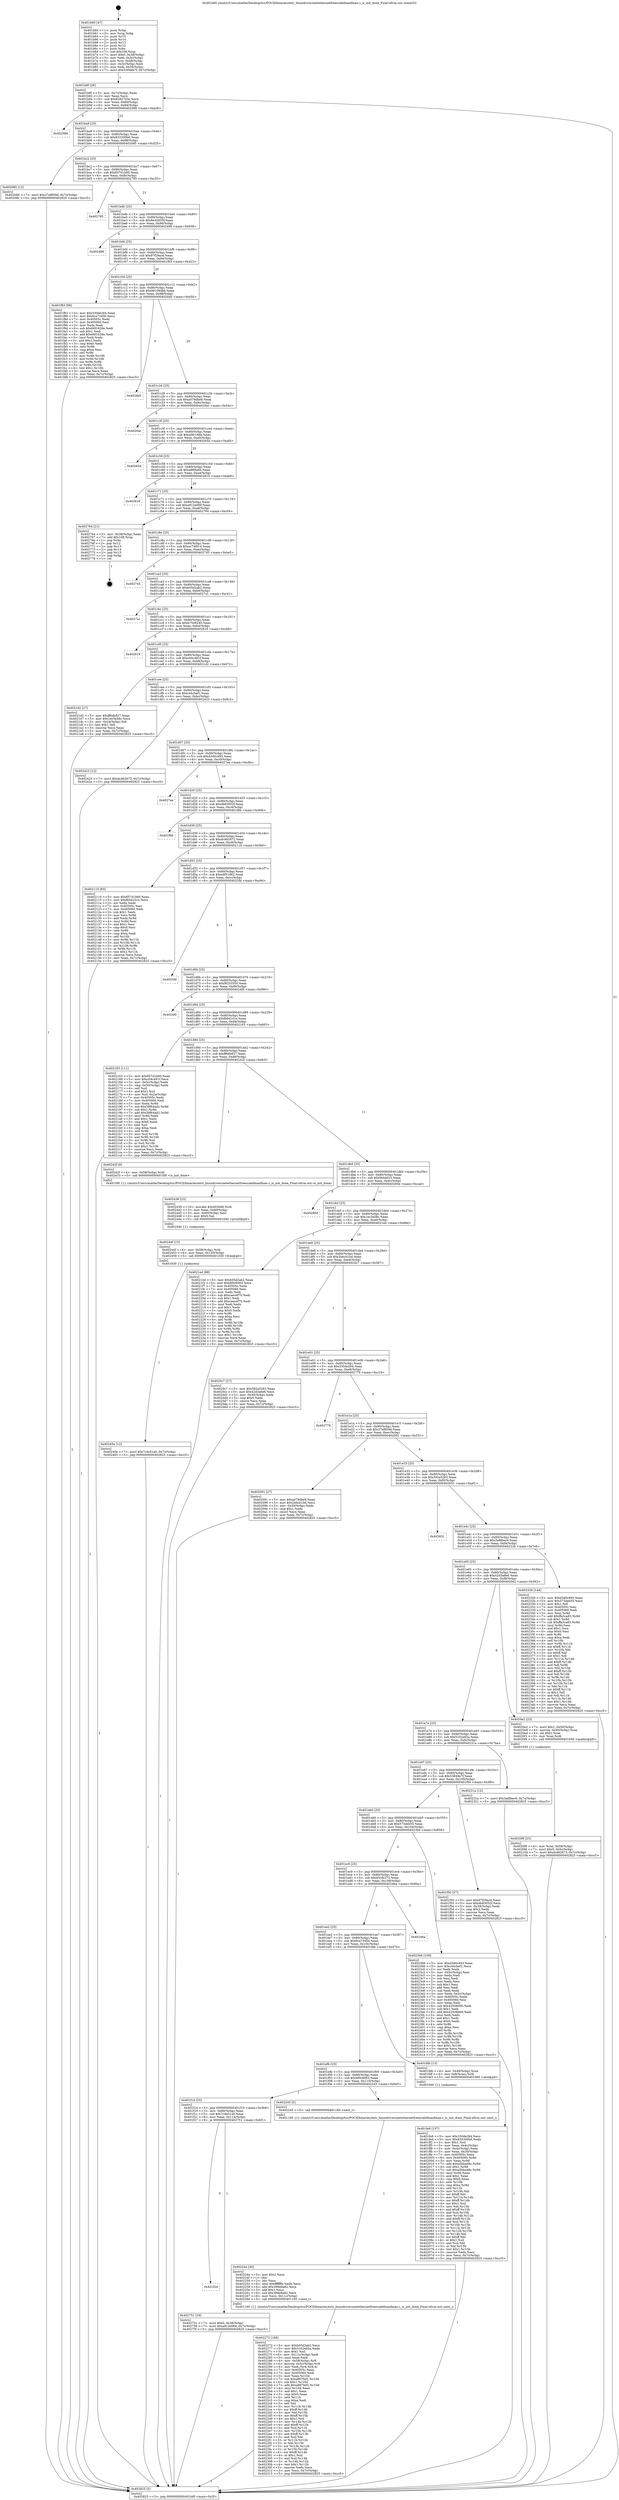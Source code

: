 digraph "0x401b60" {
  label = "0x401b60 (/mnt/c/Users/mathe/Desktop/tcc/POCII/binaries/extr_linuxdriversnetethernetfreescalefmanfman.c_is_init_done_Final-ollvm.out::main(0))"
  labelloc = "t"
  node[shape=record]

  Entry [label="",width=0.3,height=0.3,shape=circle,fillcolor=black,style=filled]
  "0x401b8f" [label="{
     0x401b8f [26]\l
     | [instrs]\l
     &nbsp;&nbsp;0x401b8f \<+3\>: mov -0x7c(%rbp),%eax\l
     &nbsp;&nbsp;0x401b92 \<+2\>: mov %eax,%ecx\l
     &nbsp;&nbsp;0x401b94 \<+6\>: sub $0x8282703c,%ecx\l
     &nbsp;&nbsp;0x401b9a \<+3\>: mov %eax,-0x80(%rbp)\l
     &nbsp;&nbsp;0x401b9d \<+6\>: mov %ecx,-0x84(%rbp)\l
     &nbsp;&nbsp;0x401ba3 \<+6\>: je 0000000000402588 \<main+0xa28\>\l
  }"]
  "0x402588" [label="{
     0x402588\l
  }", style=dashed]
  "0x401ba9" [label="{
     0x401ba9 [25]\l
     | [instrs]\l
     &nbsp;&nbsp;0x401ba9 \<+5\>: jmp 0000000000401bae \<main+0x4e\>\l
     &nbsp;&nbsp;0x401bae \<+3\>: mov -0x80(%rbp),%eax\l
     &nbsp;&nbsp;0x401bb1 \<+5\>: sub $0x832300b6,%eax\l
     &nbsp;&nbsp;0x401bb6 \<+6\>: mov %eax,-0x88(%rbp)\l
     &nbsp;&nbsp;0x401bbc \<+6\>: je 0000000000402085 \<main+0x525\>\l
  }"]
  Exit [label="",width=0.3,height=0.3,shape=circle,fillcolor=black,style=filled,peripheries=2]
  "0x402085" [label="{
     0x402085 [12]\l
     | [instrs]\l
     &nbsp;&nbsp;0x402085 \<+7\>: movl $0x37ef859d,-0x7c(%rbp)\l
     &nbsp;&nbsp;0x40208c \<+5\>: jmp 0000000000402825 \<main+0xcc5\>\l
  }"]
  "0x401bc2" [label="{
     0x401bc2 [25]\l
     | [instrs]\l
     &nbsp;&nbsp;0x401bc2 \<+5\>: jmp 0000000000401bc7 \<main+0x67\>\l
     &nbsp;&nbsp;0x401bc7 \<+3\>: mov -0x80(%rbp),%eax\l
     &nbsp;&nbsp;0x401bca \<+5\>: sub $0x857d1b60,%eax\l
     &nbsp;&nbsp;0x401bcf \<+6\>: mov %eax,-0x8c(%rbp)\l
     &nbsp;&nbsp;0x401bd5 \<+6\>: je 0000000000402795 \<main+0xc35\>\l
  }"]
  "0x401f2d" [label="{
     0x401f2d\l
  }", style=dashed]
  "0x402795" [label="{
     0x402795\l
  }", style=dashed]
  "0x401bdb" [label="{
     0x401bdb [25]\l
     | [instrs]\l
     &nbsp;&nbsp;0x401bdb \<+5\>: jmp 0000000000401be0 \<main+0x80\>\l
     &nbsp;&nbsp;0x401be0 \<+3\>: mov -0x80(%rbp),%eax\l
     &nbsp;&nbsp;0x401be3 \<+5\>: sub $0x8e42835f,%eax\l
     &nbsp;&nbsp;0x401be8 \<+6\>: mov %eax,-0x90(%rbp)\l
     &nbsp;&nbsp;0x401bee \<+6\>: je 0000000000402498 \<main+0x938\>\l
  }"]
  "0x402751" [label="{
     0x402751 [19]\l
     | [instrs]\l
     &nbsp;&nbsp;0x402751 \<+7\>: movl $0x0,-0x38(%rbp)\l
     &nbsp;&nbsp;0x402758 \<+7\>: movl $0xa912e069,-0x7c(%rbp)\l
     &nbsp;&nbsp;0x40275f \<+5\>: jmp 0000000000402825 \<main+0xcc5\>\l
  }"]
  "0x402498" [label="{
     0x402498\l
  }", style=dashed]
  "0x401bf4" [label="{
     0x401bf4 [25]\l
     | [instrs]\l
     &nbsp;&nbsp;0x401bf4 \<+5\>: jmp 0000000000401bf9 \<main+0x99\>\l
     &nbsp;&nbsp;0x401bf9 \<+3\>: mov -0x80(%rbp),%eax\l
     &nbsp;&nbsp;0x401bfc \<+5\>: sub $0x97f29acd,%eax\l
     &nbsp;&nbsp;0x401c01 \<+6\>: mov %eax,-0x94(%rbp)\l
     &nbsp;&nbsp;0x401c07 \<+6\>: je 0000000000401f83 \<main+0x423\>\l
  }"]
  "0x40245e" [label="{
     0x40245e [12]\l
     | [instrs]\l
     &nbsp;&nbsp;0x40245e \<+7\>: movl $0x7c4e51a0,-0x7c(%rbp)\l
     &nbsp;&nbsp;0x402465 \<+5\>: jmp 0000000000402825 \<main+0xcc5\>\l
  }"]
  "0x401f83" [label="{
     0x401f83 [88]\l
     | [instrs]\l
     &nbsp;&nbsp;0x401f83 \<+5\>: mov $0x330de264,%eax\l
     &nbsp;&nbsp;0x401f88 \<+5\>: mov $0x6ca7345b,%ecx\l
     &nbsp;&nbsp;0x401f8d \<+7\>: mov 0x40505c,%edx\l
     &nbsp;&nbsp;0x401f94 \<+7\>: mov 0x405060,%esi\l
     &nbsp;&nbsp;0x401f9b \<+2\>: mov %edx,%edi\l
     &nbsp;&nbsp;0x401f9d \<+6\>: sub $0x66f1628e,%edi\l
     &nbsp;&nbsp;0x401fa3 \<+3\>: sub $0x1,%edi\l
     &nbsp;&nbsp;0x401fa6 \<+6\>: add $0x66f1628e,%edi\l
     &nbsp;&nbsp;0x401fac \<+3\>: imul %edi,%edx\l
     &nbsp;&nbsp;0x401faf \<+3\>: and $0x1,%edx\l
     &nbsp;&nbsp;0x401fb2 \<+3\>: cmp $0x0,%edx\l
     &nbsp;&nbsp;0x401fb5 \<+4\>: sete %r8b\l
     &nbsp;&nbsp;0x401fb9 \<+3\>: cmp $0xa,%esi\l
     &nbsp;&nbsp;0x401fbc \<+4\>: setl %r9b\l
     &nbsp;&nbsp;0x401fc0 \<+3\>: mov %r8b,%r10b\l
     &nbsp;&nbsp;0x401fc3 \<+3\>: and %r9b,%r10b\l
     &nbsp;&nbsp;0x401fc6 \<+3\>: xor %r9b,%r8b\l
     &nbsp;&nbsp;0x401fc9 \<+3\>: or %r8b,%r10b\l
     &nbsp;&nbsp;0x401fcc \<+4\>: test $0x1,%r10b\l
     &nbsp;&nbsp;0x401fd0 \<+3\>: cmovne %ecx,%eax\l
     &nbsp;&nbsp;0x401fd3 \<+3\>: mov %eax,-0x7c(%rbp)\l
     &nbsp;&nbsp;0x401fd6 \<+5\>: jmp 0000000000402825 \<main+0xcc5\>\l
  }"]
  "0x401c0d" [label="{
     0x401c0d [25]\l
     | [instrs]\l
     &nbsp;&nbsp;0x401c0d \<+5\>: jmp 0000000000401c12 \<main+0xb2\>\l
     &nbsp;&nbsp;0x401c12 \<+3\>: mov -0x80(%rbp),%eax\l
     &nbsp;&nbsp;0x401c15 \<+5\>: sub $0x99108dbb,%eax\l
     &nbsp;&nbsp;0x401c1a \<+6\>: mov %eax,-0x98(%rbp)\l
     &nbsp;&nbsp;0x401c20 \<+6\>: je 00000000004026b0 \<main+0xb50\>\l
  }"]
  "0x40244f" [label="{
     0x40244f [15]\l
     | [instrs]\l
     &nbsp;&nbsp;0x40244f \<+4\>: mov -0x58(%rbp),%rdi\l
     &nbsp;&nbsp;0x402453 \<+6\>: mov %eax,-0x120(%rbp)\l
     &nbsp;&nbsp;0x402459 \<+5\>: call 0000000000401030 \<free@plt\>\l
     | [calls]\l
     &nbsp;&nbsp;0x401030 \{1\} (unknown)\l
  }"]
  "0x4026b0" [label="{
     0x4026b0\l
  }", style=dashed]
  "0x401c26" [label="{
     0x401c26 [25]\l
     | [instrs]\l
     &nbsp;&nbsp;0x401c26 \<+5\>: jmp 0000000000401c2b \<main+0xcb\>\l
     &nbsp;&nbsp;0x401c2b \<+3\>: mov -0x80(%rbp),%eax\l
     &nbsp;&nbsp;0x401c2e \<+5\>: sub $0xa079dbe9,%eax\l
     &nbsp;&nbsp;0x401c33 \<+6\>: mov %eax,-0x9c(%rbp)\l
     &nbsp;&nbsp;0x401c39 \<+6\>: je 00000000004020ac \<main+0x54c\>\l
  }"]
  "0x402438" [label="{
     0x402438 [23]\l
     | [instrs]\l
     &nbsp;&nbsp;0x402438 \<+10\>: movabs $0x4030d6,%rdi\l
     &nbsp;&nbsp;0x402442 \<+3\>: mov %eax,-0x60(%rbp)\l
     &nbsp;&nbsp;0x402445 \<+3\>: mov -0x60(%rbp),%esi\l
     &nbsp;&nbsp;0x402448 \<+2\>: mov $0x0,%al\l
     &nbsp;&nbsp;0x40244a \<+5\>: call 0000000000401040 \<printf@plt\>\l
     | [calls]\l
     &nbsp;&nbsp;0x401040 \{1\} (unknown)\l
  }"]
  "0x4020ac" [label="{
     0x4020ac\l
  }", style=dashed]
  "0x401c3f" [label="{
     0x401c3f [25]\l
     | [instrs]\l
     &nbsp;&nbsp;0x401c3f \<+5\>: jmp 0000000000401c44 \<main+0xe4\>\l
     &nbsp;&nbsp;0x401c44 \<+3\>: mov -0x80(%rbp),%eax\l
     &nbsp;&nbsp;0x401c47 \<+5\>: sub $0xa0fc18da,%eax\l
     &nbsp;&nbsp;0x401c4c \<+6\>: mov %eax,-0xa0(%rbp)\l
     &nbsp;&nbsp;0x401c52 \<+6\>: je 000000000040265d \<main+0xafd\>\l
  }"]
  "0x402272" [label="{
     0x402272 [168]\l
     | [instrs]\l
     &nbsp;&nbsp;0x402272 \<+5\>: mov $0xb05d2ab2,%ecx\l
     &nbsp;&nbsp;0x402277 \<+5\>: mov $0x5162e82a,%edx\l
     &nbsp;&nbsp;0x40227c \<+3\>: mov $0x1,%sil\l
     &nbsp;&nbsp;0x40227f \<+6\>: mov -0x11c(%rbp),%edi\l
     &nbsp;&nbsp;0x402285 \<+3\>: imul %eax,%edi\l
     &nbsp;&nbsp;0x402288 \<+4\>: mov -0x58(%rbp),%r8\l
     &nbsp;&nbsp;0x40228c \<+4\>: movslq -0x5c(%rbp),%r9\l
     &nbsp;&nbsp;0x402290 \<+4\>: mov %edi,(%r8,%r9,4)\l
     &nbsp;&nbsp;0x402294 \<+7\>: mov 0x40505c,%eax\l
     &nbsp;&nbsp;0x40229b \<+7\>: mov 0x405060,%edi\l
     &nbsp;&nbsp;0x4022a2 \<+3\>: mov %eax,%r10d\l
     &nbsp;&nbsp;0x4022a5 \<+7\>: sub $0xa867fef2,%r10d\l
     &nbsp;&nbsp;0x4022ac \<+4\>: sub $0x1,%r10d\l
     &nbsp;&nbsp;0x4022b0 \<+7\>: add $0xa867fef2,%r10d\l
     &nbsp;&nbsp;0x4022b7 \<+4\>: imul %r10d,%eax\l
     &nbsp;&nbsp;0x4022bb \<+3\>: and $0x1,%eax\l
     &nbsp;&nbsp;0x4022be \<+3\>: cmp $0x0,%eax\l
     &nbsp;&nbsp;0x4022c1 \<+4\>: sete %r11b\l
     &nbsp;&nbsp;0x4022c5 \<+3\>: cmp $0xa,%edi\l
     &nbsp;&nbsp;0x4022c8 \<+3\>: setl %bl\l
     &nbsp;&nbsp;0x4022cb \<+3\>: mov %r11b,%r14b\l
     &nbsp;&nbsp;0x4022ce \<+4\>: xor $0xff,%r14b\l
     &nbsp;&nbsp;0x4022d2 \<+3\>: mov %bl,%r15b\l
     &nbsp;&nbsp;0x4022d5 \<+4\>: xor $0xff,%r15b\l
     &nbsp;&nbsp;0x4022d9 \<+4\>: xor $0x1,%sil\l
     &nbsp;&nbsp;0x4022dd \<+3\>: mov %r14b,%r12b\l
     &nbsp;&nbsp;0x4022e0 \<+4\>: and $0xff,%r12b\l
     &nbsp;&nbsp;0x4022e4 \<+3\>: and %sil,%r11b\l
     &nbsp;&nbsp;0x4022e7 \<+3\>: mov %r15b,%r13b\l
     &nbsp;&nbsp;0x4022ea \<+4\>: and $0xff,%r13b\l
     &nbsp;&nbsp;0x4022ee \<+3\>: and %sil,%bl\l
     &nbsp;&nbsp;0x4022f1 \<+3\>: or %r11b,%r12b\l
     &nbsp;&nbsp;0x4022f4 \<+3\>: or %bl,%r13b\l
     &nbsp;&nbsp;0x4022f7 \<+3\>: xor %r13b,%r12b\l
     &nbsp;&nbsp;0x4022fa \<+3\>: or %r15b,%r14b\l
     &nbsp;&nbsp;0x4022fd \<+4\>: xor $0xff,%r14b\l
     &nbsp;&nbsp;0x402301 \<+4\>: or $0x1,%sil\l
     &nbsp;&nbsp;0x402305 \<+3\>: and %sil,%r14b\l
     &nbsp;&nbsp;0x402308 \<+3\>: or %r14b,%r12b\l
     &nbsp;&nbsp;0x40230b \<+4\>: test $0x1,%r12b\l
     &nbsp;&nbsp;0x40230f \<+3\>: cmovne %edx,%ecx\l
     &nbsp;&nbsp;0x402312 \<+3\>: mov %ecx,-0x7c(%rbp)\l
     &nbsp;&nbsp;0x402315 \<+5\>: jmp 0000000000402825 \<main+0xcc5\>\l
  }"]
  "0x40265d" [label="{
     0x40265d\l
  }", style=dashed]
  "0x401c58" [label="{
     0x401c58 [25]\l
     | [instrs]\l
     &nbsp;&nbsp;0x401c58 \<+5\>: jmp 0000000000401c5d \<main+0xfd\>\l
     &nbsp;&nbsp;0x401c5d \<+3\>: mov -0x80(%rbp),%eax\l
     &nbsp;&nbsp;0x401c60 \<+5\>: sub $0xa8f0fa66,%eax\l
     &nbsp;&nbsp;0x401c65 \<+6\>: mov %eax,-0xa4(%rbp)\l
     &nbsp;&nbsp;0x401c6b \<+6\>: je 0000000000402616 \<main+0xab6\>\l
  }"]
  "0x40224a" [label="{
     0x40224a [40]\l
     | [instrs]\l
     &nbsp;&nbsp;0x40224a \<+5\>: mov $0x2,%ecx\l
     &nbsp;&nbsp;0x40224f \<+1\>: cltd\l
     &nbsp;&nbsp;0x402250 \<+2\>: idiv %ecx\l
     &nbsp;&nbsp;0x402252 \<+6\>: imul $0xfffffffe,%edx,%ecx\l
     &nbsp;&nbsp;0x402258 \<+6\>: add $0x399e9a82,%ecx\l
     &nbsp;&nbsp;0x40225e \<+3\>: add $0x1,%ecx\l
     &nbsp;&nbsp;0x402261 \<+6\>: sub $0x399e9a82,%ecx\l
     &nbsp;&nbsp;0x402267 \<+6\>: mov %ecx,-0x11c(%rbp)\l
     &nbsp;&nbsp;0x40226d \<+5\>: call 0000000000401160 \<next_i\>\l
     | [calls]\l
     &nbsp;&nbsp;0x401160 \{1\} (/mnt/c/Users/mathe/Desktop/tcc/POCII/binaries/extr_linuxdriversnetethernetfreescalefmanfman.c_is_init_done_Final-ollvm.out::next_i)\l
  }"]
  "0x402616" [label="{
     0x402616\l
  }", style=dashed]
  "0x401c71" [label="{
     0x401c71 [25]\l
     | [instrs]\l
     &nbsp;&nbsp;0x401c71 \<+5\>: jmp 0000000000401c76 \<main+0x116\>\l
     &nbsp;&nbsp;0x401c76 \<+3\>: mov -0x80(%rbp),%eax\l
     &nbsp;&nbsp;0x401c79 \<+5\>: sub $0xa912e069,%eax\l
     &nbsp;&nbsp;0x401c7e \<+6\>: mov %eax,-0xa8(%rbp)\l
     &nbsp;&nbsp;0x401c84 \<+6\>: je 0000000000402764 \<main+0xc04\>\l
  }"]
  "0x401f14" [label="{
     0x401f14 [25]\l
     | [instrs]\l
     &nbsp;&nbsp;0x401f14 \<+5\>: jmp 0000000000401f19 \<main+0x3b9\>\l
     &nbsp;&nbsp;0x401f19 \<+3\>: mov -0x80(%rbp),%eax\l
     &nbsp;&nbsp;0x401f1c \<+5\>: sub $0x7c4e51a0,%eax\l
     &nbsp;&nbsp;0x401f21 \<+6\>: mov %eax,-0x114(%rbp)\l
     &nbsp;&nbsp;0x401f27 \<+6\>: je 0000000000402751 \<main+0xbf1\>\l
  }"]
  "0x402764" [label="{
     0x402764 [21]\l
     | [instrs]\l
     &nbsp;&nbsp;0x402764 \<+3\>: mov -0x38(%rbp),%eax\l
     &nbsp;&nbsp;0x402767 \<+7\>: add $0x108,%rsp\l
     &nbsp;&nbsp;0x40276e \<+1\>: pop %rbx\l
     &nbsp;&nbsp;0x40276f \<+2\>: pop %r12\l
     &nbsp;&nbsp;0x402771 \<+2\>: pop %r13\l
     &nbsp;&nbsp;0x402773 \<+2\>: pop %r14\l
     &nbsp;&nbsp;0x402775 \<+2\>: pop %r15\l
     &nbsp;&nbsp;0x402777 \<+1\>: pop %rbp\l
     &nbsp;&nbsp;0x402778 \<+1\>: ret\l
  }"]
  "0x401c8a" [label="{
     0x401c8a [25]\l
     | [instrs]\l
     &nbsp;&nbsp;0x401c8a \<+5\>: jmp 0000000000401c8f \<main+0x12f\>\l
     &nbsp;&nbsp;0x401c8f \<+3\>: mov -0x80(%rbp),%eax\l
     &nbsp;&nbsp;0x401c92 \<+5\>: sub $0xac74f014,%eax\l
     &nbsp;&nbsp;0x401c97 \<+6\>: mov %eax,-0xac(%rbp)\l
     &nbsp;&nbsp;0x401c9d \<+6\>: je 0000000000402745 \<main+0xbe5\>\l
  }"]
  "0x402245" [label="{
     0x402245 [5]\l
     | [instrs]\l
     &nbsp;&nbsp;0x402245 \<+5\>: call 0000000000401160 \<next_i\>\l
     | [calls]\l
     &nbsp;&nbsp;0x401160 \{1\} (/mnt/c/Users/mathe/Desktop/tcc/POCII/binaries/extr_linuxdriversnetethernetfreescalefmanfman.c_is_init_done_Final-ollvm.out::next_i)\l
  }"]
  "0x402745" [label="{
     0x402745\l
  }", style=dashed]
  "0x401ca3" [label="{
     0x401ca3 [25]\l
     | [instrs]\l
     &nbsp;&nbsp;0x401ca3 \<+5\>: jmp 0000000000401ca8 \<main+0x148\>\l
     &nbsp;&nbsp;0x401ca8 \<+3\>: mov -0x80(%rbp),%eax\l
     &nbsp;&nbsp;0x401cab \<+5\>: sub $0xb05d2ab2,%eax\l
     &nbsp;&nbsp;0x401cb0 \<+6\>: mov %eax,-0xb0(%rbp)\l
     &nbsp;&nbsp;0x401cb6 \<+6\>: je 00000000004027a1 \<main+0xc41\>\l
  }"]
  "0x4020f9" [label="{
     0x4020f9 [23]\l
     | [instrs]\l
     &nbsp;&nbsp;0x4020f9 \<+4\>: mov %rax,-0x58(%rbp)\l
     &nbsp;&nbsp;0x4020fd \<+7\>: movl $0x0,-0x5c(%rbp)\l
     &nbsp;&nbsp;0x402104 \<+7\>: movl $0xdc462672,-0x7c(%rbp)\l
     &nbsp;&nbsp;0x40210b \<+5\>: jmp 0000000000402825 \<main+0xcc5\>\l
  }"]
  "0x4027a1" [label="{
     0x4027a1\l
  }", style=dashed]
  "0x401cbc" [label="{
     0x401cbc [25]\l
     | [instrs]\l
     &nbsp;&nbsp;0x401cbc \<+5\>: jmp 0000000000401cc1 \<main+0x161\>\l
     &nbsp;&nbsp;0x401cc1 \<+3\>: mov -0x80(%rbp),%eax\l
     &nbsp;&nbsp;0x401cc4 \<+5\>: sub $0xb7548240,%eax\l
     &nbsp;&nbsp;0x401cc9 \<+6\>: mov %eax,-0xb4(%rbp)\l
     &nbsp;&nbsp;0x401ccf \<+6\>: je 0000000000402819 \<main+0xcb9\>\l
  }"]
  "0x401fe8" [label="{
     0x401fe8 [157]\l
     | [instrs]\l
     &nbsp;&nbsp;0x401fe8 \<+5\>: mov $0x330de264,%ecx\l
     &nbsp;&nbsp;0x401fed \<+5\>: mov $0x832300b6,%edx\l
     &nbsp;&nbsp;0x401ff2 \<+3\>: mov $0x1,%sil\l
     &nbsp;&nbsp;0x401ff5 \<+3\>: mov %eax,-0x4c(%rbp)\l
     &nbsp;&nbsp;0x401ff8 \<+3\>: mov -0x4c(%rbp),%eax\l
     &nbsp;&nbsp;0x401ffb \<+3\>: mov %eax,-0x30(%rbp)\l
     &nbsp;&nbsp;0x401ffe \<+7\>: mov 0x40505c,%eax\l
     &nbsp;&nbsp;0x402005 \<+8\>: mov 0x405060,%r8d\l
     &nbsp;&nbsp;0x40200d \<+3\>: mov %eax,%r9d\l
     &nbsp;&nbsp;0x402010 \<+7\>: add $0xa5bba48c,%r9d\l
     &nbsp;&nbsp;0x402017 \<+4\>: sub $0x1,%r9d\l
     &nbsp;&nbsp;0x40201b \<+7\>: sub $0xa5bba48c,%r9d\l
     &nbsp;&nbsp;0x402022 \<+4\>: imul %r9d,%eax\l
     &nbsp;&nbsp;0x402026 \<+3\>: and $0x1,%eax\l
     &nbsp;&nbsp;0x402029 \<+3\>: cmp $0x0,%eax\l
     &nbsp;&nbsp;0x40202c \<+4\>: sete %r10b\l
     &nbsp;&nbsp;0x402030 \<+4\>: cmp $0xa,%r8d\l
     &nbsp;&nbsp;0x402034 \<+4\>: setl %r11b\l
     &nbsp;&nbsp;0x402038 \<+3\>: mov %r10b,%bl\l
     &nbsp;&nbsp;0x40203b \<+3\>: xor $0xff,%bl\l
     &nbsp;&nbsp;0x40203e \<+3\>: mov %r11b,%r14b\l
     &nbsp;&nbsp;0x402041 \<+4\>: xor $0xff,%r14b\l
     &nbsp;&nbsp;0x402045 \<+4\>: xor $0x1,%sil\l
     &nbsp;&nbsp;0x402049 \<+3\>: mov %bl,%r15b\l
     &nbsp;&nbsp;0x40204c \<+4\>: and $0xff,%r15b\l
     &nbsp;&nbsp;0x402050 \<+3\>: and %sil,%r10b\l
     &nbsp;&nbsp;0x402053 \<+3\>: mov %r14b,%r12b\l
     &nbsp;&nbsp;0x402056 \<+4\>: and $0xff,%r12b\l
     &nbsp;&nbsp;0x40205a \<+3\>: and %sil,%r11b\l
     &nbsp;&nbsp;0x40205d \<+3\>: or %r10b,%r15b\l
     &nbsp;&nbsp;0x402060 \<+3\>: or %r11b,%r12b\l
     &nbsp;&nbsp;0x402063 \<+3\>: xor %r12b,%r15b\l
     &nbsp;&nbsp;0x402066 \<+3\>: or %r14b,%bl\l
     &nbsp;&nbsp;0x402069 \<+3\>: xor $0xff,%bl\l
     &nbsp;&nbsp;0x40206c \<+4\>: or $0x1,%sil\l
     &nbsp;&nbsp;0x402070 \<+3\>: and %sil,%bl\l
     &nbsp;&nbsp;0x402073 \<+3\>: or %bl,%r15b\l
     &nbsp;&nbsp;0x402076 \<+4\>: test $0x1,%r15b\l
     &nbsp;&nbsp;0x40207a \<+3\>: cmovne %edx,%ecx\l
     &nbsp;&nbsp;0x40207d \<+3\>: mov %ecx,-0x7c(%rbp)\l
     &nbsp;&nbsp;0x402080 \<+5\>: jmp 0000000000402825 \<main+0xcc5\>\l
  }"]
  "0x402819" [label="{
     0x402819\l
  }", style=dashed]
  "0x401cd5" [label="{
     0x401cd5 [25]\l
     | [instrs]\l
     &nbsp;&nbsp;0x401cd5 \<+5\>: jmp 0000000000401cda \<main+0x17a\>\l
     &nbsp;&nbsp;0x401cda \<+3\>: mov -0x80(%rbp),%eax\l
     &nbsp;&nbsp;0x401cdd \<+5\>: sub $0xc04c481f,%eax\l
     &nbsp;&nbsp;0x401ce2 \<+6\>: mov %eax,-0xb8(%rbp)\l
     &nbsp;&nbsp;0x401ce8 \<+6\>: je 00000000004021d2 \<main+0x672\>\l
  }"]
  "0x401efb" [label="{
     0x401efb [25]\l
     | [instrs]\l
     &nbsp;&nbsp;0x401efb \<+5\>: jmp 0000000000401f00 \<main+0x3a0\>\l
     &nbsp;&nbsp;0x401f00 \<+3\>: mov -0x80(%rbp),%eax\l
     &nbsp;&nbsp;0x401f03 \<+5\>: sub $0x6f0c6063,%eax\l
     &nbsp;&nbsp;0x401f08 \<+6\>: mov %eax,-0x110(%rbp)\l
     &nbsp;&nbsp;0x401f0e \<+6\>: je 0000000000402245 \<main+0x6e5\>\l
  }"]
  "0x4021d2" [label="{
     0x4021d2 [27]\l
     | [instrs]\l
     &nbsp;&nbsp;0x4021d2 \<+5\>: mov $0xff6db827,%eax\l
     &nbsp;&nbsp;0x4021d7 \<+5\>: mov $0x1ec3a58c,%ecx\l
     &nbsp;&nbsp;0x4021dc \<+3\>: mov -0x2a(%rbp),%dl\l
     &nbsp;&nbsp;0x4021df \<+3\>: test $0x1,%dl\l
     &nbsp;&nbsp;0x4021e2 \<+3\>: cmovne %ecx,%eax\l
     &nbsp;&nbsp;0x4021e5 \<+3\>: mov %eax,-0x7c(%rbp)\l
     &nbsp;&nbsp;0x4021e8 \<+5\>: jmp 0000000000402825 \<main+0xcc5\>\l
  }"]
  "0x401cee" [label="{
     0x401cee [25]\l
     | [instrs]\l
     &nbsp;&nbsp;0x401cee \<+5\>: jmp 0000000000401cf3 \<main+0x193\>\l
     &nbsp;&nbsp;0x401cf3 \<+3\>: mov -0x80(%rbp),%eax\l
     &nbsp;&nbsp;0x401cf6 \<+5\>: sub $0xc44cbef1,%eax\l
     &nbsp;&nbsp;0x401cfb \<+6\>: mov %eax,-0xbc(%rbp)\l
     &nbsp;&nbsp;0x401d01 \<+6\>: je 0000000000402423 \<main+0x8c3\>\l
  }"]
  "0x401fdb" [label="{
     0x401fdb [13]\l
     | [instrs]\l
     &nbsp;&nbsp;0x401fdb \<+4\>: mov -0x48(%rbp),%rax\l
     &nbsp;&nbsp;0x401fdf \<+4\>: mov 0x8(%rax),%rdi\l
     &nbsp;&nbsp;0x401fe3 \<+5\>: call 0000000000401060 \<atoi@plt\>\l
     | [calls]\l
     &nbsp;&nbsp;0x401060 \{1\} (unknown)\l
  }"]
  "0x402423" [label="{
     0x402423 [12]\l
     | [instrs]\l
     &nbsp;&nbsp;0x402423 \<+7\>: movl $0xdc462672,-0x7c(%rbp)\l
     &nbsp;&nbsp;0x40242a \<+5\>: jmp 0000000000402825 \<main+0xcc5\>\l
  }"]
  "0x401d07" [label="{
     0x401d07 [25]\l
     | [instrs]\l
     &nbsp;&nbsp;0x401d07 \<+5\>: jmp 0000000000401d0c \<main+0x1ac\>\l
     &nbsp;&nbsp;0x401d0c \<+3\>: mov -0x80(%rbp),%eax\l
     &nbsp;&nbsp;0x401d0f \<+5\>: sub $0xd3d0c493,%eax\l
     &nbsp;&nbsp;0x401d14 \<+6\>: mov %eax,-0xc0(%rbp)\l
     &nbsp;&nbsp;0x401d1a \<+6\>: je 00000000004027ee \<main+0xc8e\>\l
  }"]
  "0x401ee2" [label="{
     0x401ee2 [25]\l
     | [instrs]\l
     &nbsp;&nbsp;0x401ee2 \<+5\>: jmp 0000000000401ee7 \<main+0x387\>\l
     &nbsp;&nbsp;0x401ee7 \<+3\>: mov -0x80(%rbp),%eax\l
     &nbsp;&nbsp;0x401eea \<+5\>: sub $0x6ca7345b,%eax\l
     &nbsp;&nbsp;0x401eef \<+6\>: mov %eax,-0x10c(%rbp)\l
     &nbsp;&nbsp;0x401ef5 \<+6\>: je 0000000000401fdb \<main+0x47b\>\l
  }"]
  "0x4027ee" [label="{
     0x4027ee\l
  }", style=dashed]
  "0x401d20" [label="{
     0x401d20 [25]\l
     | [instrs]\l
     &nbsp;&nbsp;0x401d20 \<+5\>: jmp 0000000000401d25 \<main+0x1c5\>\l
     &nbsp;&nbsp;0x401d25 \<+3\>: mov -0x80(%rbp),%eax\l
     &nbsp;&nbsp;0x401d28 \<+5\>: sub $0xdb83052f,%eax\l
     &nbsp;&nbsp;0x401d2d \<+6\>: mov %eax,-0xc4(%rbp)\l
     &nbsp;&nbsp;0x401d33 \<+6\>: je 0000000000401f6b \<main+0x40b\>\l
  }"]
  "0x40246a" [label="{
     0x40246a\l
  }", style=dashed]
  "0x401f6b" [label="{
     0x401f6b\l
  }", style=dashed]
  "0x401d39" [label="{
     0x401d39 [25]\l
     | [instrs]\l
     &nbsp;&nbsp;0x401d39 \<+5\>: jmp 0000000000401d3e \<main+0x1de\>\l
     &nbsp;&nbsp;0x401d3e \<+3\>: mov -0x80(%rbp),%eax\l
     &nbsp;&nbsp;0x401d41 \<+5\>: sub $0xdc462672,%eax\l
     &nbsp;&nbsp;0x401d46 \<+6\>: mov %eax,-0xc8(%rbp)\l
     &nbsp;&nbsp;0x401d4c \<+6\>: je 0000000000402110 \<main+0x5b0\>\l
  }"]
  "0x401ec9" [label="{
     0x401ec9 [25]\l
     | [instrs]\l
     &nbsp;&nbsp;0x401ec9 \<+5\>: jmp 0000000000401ece \<main+0x36e\>\l
     &nbsp;&nbsp;0x401ece \<+3\>: mov -0x80(%rbp),%eax\l
     &nbsp;&nbsp;0x401ed1 \<+5\>: sub $0x65cfb373,%eax\l
     &nbsp;&nbsp;0x401ed6 \<+6\>: mov %eax,-0x108(%rbp)\l
     &nbsp;&nbsp;0x401edc \<+6\>: je 000000000040246a \<main+0x90a\>\l
  }"]
  "0x402110" [label="{
     0x402110 [83]\l
     | [instrs]\l
     &nbsp;&nbsp;0x402110 \<+5\>: mov $0x857d1b60,%eax\l
     &nbsp;&nbsp;0x402115 \<+5\>: mov $0xfb0d1d1e,%ecx\l
     &nbsp;&nbsp;0x40211a \<+2\>: xor %edx,%edx\l
     &nbsp;&nbsp;0x40211c \<+7\>: mov 0x40505c,%esi\l
     &nbsp;&nbsp;0x402123 \<+7\>: mov 0x405060,%edi\l
     &nbsp;&nbsp;0x40212a \<+3\>: sub $0x1,%edx\l
     &nbsp;&nbsp;0x40212d \<+3\>: mov %esi,%r8d\l
     &nbsp;&nbsp;0x402130 \<+3\>: add %edx,%r8d\l
     &nbsp;&nbsp;0x402133 \<+4\>: imul %r8d,%esi\l
     &nbsp;&nbsp;0x402137 \<+3\>: and $0x1,%esi\l
     &nbsp;&nbsp;0x40213a \<+3\>: cmp $0x0,%esi\l
     &nbsp;&nbsp;0x40213d \<+4\>: sete %r9b\l
     &nbsp;&nbsp;0x402141 \<+3\>: cmp $0xa,%edi\l
     &nbsp;&nbsp;0x402144 \<+4\>: setl %r10b\l
     &nbsp;&nbsp;0x402148 \<+3\>: mov %r9b,%r11b\l
     &nbsp;&nbsp;0x40214b \<+3\>: and %r10b,%r11b\l
     &nbsp;&nbsp;0x40214e \<+3\>: xor %r10b,%r9b\l
     &nbsp;&nbsp;0x402151 \<+3\>: or %r9b,%r11b\l
     &nbsp;&nbsp;0x402154 \<+4\>: test $0x1,%r11b\l
     &nbsp;&nbsp;0x402158 \<+3\>: cmovne %ecx,%eax\l
     &nbsp;&nbsp;0x40215b \<+3\>: mov %eax,-0x7c(%rbp)\l
     &nbsp;&nbsp;0x40215e \<+5\>: jmp 0000000000402825 \<main+0xcc5\>\l
  }"]
  "0x401d52" [label="{
     0x401d52 [25]\l
     | [instrs]\l
     &nbsp;&nbsp;0x401d52 \<+5\>: jmp 0000000000401d57 \<main+0x1f7\>\l
     &nbsp;&nbsp;0x401d57 \<+3\>: mov -0x80(%rbp),%eax\l
     &nbsp;&nbsp;0x401d5a \<+5\>: sub $0xe9f51862,%eax\l
     &nbsp;&nbsp;0x401d5f \<+6\>: mov %eax,-0xcc(%rbp)\l
     &nbsp;&nbsp;0x401d65 \<+6\>: je 00000000004025fd \<main+0xa9d\>\l
  }"]
  "0x4023b6" [label="{
     0x4023b6 [109]\l
     | [instrs]\l
     &nbsp;&nbsp;0x4023b6 \<+5\>: mov $0xd3d0c493,%eax\l
     &nbsp;&nbsp;0x4023bb \<+5\>: mov $0xc44cbef1,%ecx\l
     &nbsp;&nbsp;0x4023c0 \<+2\>: xor %edx,%edx\l
     &nbsp;&nbsp;0x4023c2 \<+3\>: mov -0x5c(%rbp),%esi\l
     &nbsp;&nbsp;0x4023c5 \<+2\>: mov %edx,%edi\l
     &nbsp;&nbsp;0x4023c7 \<+2\>: sub %esi,%edi\l
     &nbsp;&nbsp;0x4023c9 \<+2\>: mov %edx,%esi\l
     &nbsp;&nbsp;0x4023cb \<+3\>: sub $0x1,%esi\l
     &nbsp;&nbsp;0x4023ce \<+2\>: add %esi,%edi\l
     &nbsp;&nbsp;0x4023d0 \<+2\>: sub %edi,%edx\l
     &nbsp;&nbsp;0x4023d2 \<+3\>: mov %edx,-0x5c(%rbp)\l
     &nbsp;&nbsp;0x4023d5 \<+7\>: mov 0x40505c,%edx\l
     &nbsp;&nbsp;0x4023dc \<+7\>: mov 0x405060,%esi\l
     &nbsp;&nbsp;0x4023e3 \<+2\>: mov %edx,%edi\l
     &nbsp;&nbsp;0x4023e5 \<+6\>: sub $0x42508d00,%edi\l
     &nbsp;&nbsp;0x4023eb \<+3\>: sub $0x1,%edi\l
     &nbsp;&nbsp;0x4023ee \<+6\>: add $0x42508d00,%edi\l
     &nbsp;&nbsp;0x4023f4 \<+3\>: imul %edi,%edx\l
     &nbsp;&nbsp;0x4023f7 \<+3\>: and $0x1,%edx\l
     &nbsp;&nbsp;0x4023fa \<+3\>: cmp $0x0,%edx\l
     &nbsp;&nbsp;0x4023fd \<+4\>: sete %r8b\l
     &nbsp;&nbsp;0x402401 \<+3\>: cmp $0xa,%esi\l
     &nbsp;&nbsp;0x402404 \<+4\>: setl %r9b\l
     &nbsp;&nbsp;0x402408 \<+3\>: mov %r8b,%r10b\l
     &nbsp;&nbsp;0x40240b \<+3\>: and %r9b,%r10b\l
     &nbsp;&nbsp;0x40240e \<+3\>: xor %r9b,%r8b\l
     &nbsp;&nbsp;0x402411 \<+3\>: or %r8b,%r10b\l
     &nbsp;&nbsp;0x402414 \<+4\>: test $0x1,%r10b\l
     &nbsp;&nbsp;0x402418 \<+3\>: cmovne %ecx,%eax\l
     &nbsp;&nbsp;0x40241b \<+3\>: mov %eax,-0x7c(%rbp)\l
     &nbsp;&nbsp;0x40241e \<+5\>: jmp 0000000000402825 \<main+0xcc5\>\l
  }"]
  "0x4025fd" [label="{
     0x4025fd\l
  }", style=dashed]
  "0x401d6b" [label="{
     0x401d6b [25]\l
     | [instrs]\l
     &nbsp;&nbsp;0x401d6b \<+5\>: jmp 0000000000401d70 \<main+0x210\>\l
     &nbsp;&nbsp;0x401d70 \<+3\>: mov -0x80(%rbp),%eax\l
     &nbsp;&nbsp;0x401d73 \<+5\>: sub $0xf8253550,%eax\l
     &nbsp;&nbsp;0x401d78 \<+6\>: mov %eax,-0xd0(%rbp)\l
     &nbsp;&nbsp;0x401d7e \<+6\>: je 00000000004024f0 \<main+0x990\>\l
  }"]
  "0x401b60" [label="{
     0x401b60 [47]\l
     | [instrs]\l
     &nbsp;&nbsp;0x401b60 \<+1\>: push %rbp\l
     &nbsp;&nbsp;0x401b61 \<+3\>: mov %rsp,%rbp\l
     &nbsp;&nbsp;0x401b64 \<+2\>: push %r15\l
     &nbsp;&nbsp;0x401b66 \<+2\>: push %r14\l
     &nbsp;&nbsp;0x401b68 \<+2\>: push %r13\l
     &nbsp;&nbsp;0x401b6a \<+2\>: push %r12\l
     &nbsp;&nbsp;0x401b6c \<+1\>: push %rbx\l
     &nbsp;&nbsp;0x401b6d \<+7\>: sub $0x108,%rsp\l
     &nbsp;&nbsp;0x401b74 \<+7\>: movl $0x0,-0x38(%rbp)\l
     &nbsp;&nbsp;0x401b7b \<+3\>: mov %edi,-0x3c(%rbp)\l
     &nbsp;&nbsp;0x401b7e \<+4\>: mov %rsi,-0x48(%rbp)\l
     &nbsp;&nbsp;0x401b82 \<+3\>: mov -0x3c(%rbp),%edi\l
     &nbsp;&nbsp;0x401b85 \<+3\>: mov %edi,-0x34(%rbp)\l
     &nbsp;&nbsp;0x401b88 \<+7\>: movl $0x53849e7f,-0x7c(%rbp)\l
  }"]
  "0x4024f0" [label="{
     0x4024f0\l
  }", style=dashed]
  "0x401d84" [label="{
     0x401d84 [25]\l
     | [instrs]\l
     &nbsp;&nbsp;0x401d84 \<+5\>: jmp 0000000000401d89 \<main+0x229\>\l
     &nbsp;&nbsp;0x401d89 \<+3\>: mov -0x80(%rbp),%eax\l
     &nbsp;&nbsp;0x401d8c \<+5\>: sub $0xfb0d1d1e,%eax\l
     &nbsp;&nbsp;0x401d91 \<+6\>: mov %eax,-0xd4(%rbp)\l
     &nbsp;&nbsp;0x401d97 \<+6\>: je 0000000000402163 \<main+0x603\>\l
  }"]
  "0x402825" [label="{
     0x402825 [5]\l
     | [instrs]\l
     &nbsp;&nbsp;0x402825 \<+5\>: jmp 0000000000401b8f \<main+0x2f\>\l
  }"]
  "0x402163" [label="{
     0x402163 [111]\l
     | [instrs]\l
     &nbsp;&nbsp;0x402163 \<+5\>: mov $0x857d1b60,%eax\l
     &nbsp;&nbsp;0x402168 \<+5\>: mov $0xc04c481f,%ecx\l
     &nbsp;&nbsp;0x40216d \<+3\>: mov -0x5c(%rbp),%edx\l
     &nbsp;&nbsp;0x402170 \<+3\>: cmp -0x50(%rbp),%edx\l
     &nbsp;&nbsp;0x402173 \<+4\>: setl %sil\l
     &nbsp;&nbsp;0x402177 \<+4\>: and $0x1,%sil\l
     &nbsp;&nbsp;0x40217b \<+4\>: mov %sil,-0x2a(%rbp)\l
     &nbsp;&nbsp;0x40217f \<+7\>: mov 0x40505c,%edx\l
     &nbsp;&nbsp;0x402186 \<+7\>: mov 0x405060,%edi\l
     &nbsp;&nbsp;0x40218d \<+3\>: mov %edx,%r8d\l
     &nbsp;&nbsp;0x402190 \<+7\>: sub $0x39f64ad2,%r8d\l
     &nbsp;&nbsp;0x402197 \<+4\>: sub $0x1,%r8d\l
     &nbsp;&nbsp;0x40219b \<+7\>: add $0x39f64ad2,%r8d\l
     &nbsp;&nbsp;0x4021a2 \<+4\>: imul %r8d,%edx\l
     &nbsp;&nbsp;0x4021a6 \<+3\>: and $0x1,%edx\l
     &nbsp;&nbsp;0x4021a9 \<+3\>: cmp $0x0,%edx\l
     &nbsp;&nbsp;0x4021ac \<+4\>: sete %sil\l
     &nbsp;&nbsp;0x4021b0 \<+3\>: cmp $0xa,%edi\l
     &nbsp;&nbsp;0x4021b3 \<+4\>: setl %r9b\l
     &nbsp;&nbsp;0x4021b7 \<+3\>: mov %sil,%r10b\l
     &nbsp;&nbsp;0x4021ba \<+3\>: and %r9b,%r10b\l
     &nbsp;&nbsp;0x4021bd \<+3\>: xor %r9b,%sil\l
     &nbsp;&nbsp;0x4021c0 \<+3\>: or %sil,%r10b\l
     &nbsp;&nbsp;0x4021c3 \<+4\>: test $0x1,%r10b\l
     &nbsp;&nbsp;0x4021c7 \<+3\>: cmovne %ecx,%eax\l
     &nbsp;&nbsp;0x4021ca \<+3\>: mov %eax,-0x7c(%rbp)\l
     &nbsp;&nbsp;0x4021cd \<+5\>: jmp 0000000000402825 \<main+0xcc5\>\l
  }"]
  "0x401d9d" [label="{
     0x401d9d [25]\l
     | [instrs]\l
     &nbsp;&nbsp;0x401d9d \<+5\>: jmp 0000000000401da2 \<main+0x242\>\l
     &nbsp;&nbsp;0x401da2 \<+3\>: mov -0x80(%rbp),%eax\l
     &nbsp;&nbsp;0x401da5 \<+5\>: sub $0xff6db827,%eax\l
     &nbsp;&nbsp;0x401daa \<+6\>: mov %eax,-0xd8(%rbp)\l
     &nbsp;&nbsp;0x401db0 \<+6\>: je 000000000040242f \<main+0x8cf\>\l
  }"]
  "0x401eb0" [label="{
     0x401eb0 [25]\l
     | [instrs]\l
     &nbsp;&nbsp;0x401eb0 \<+5\>: jmp 0000000000401eb5 \<main+0x355\>\l
     &nbsp;&nbsp;0x401eb5 \<+3\>: mov -0x80(%rbp),%eax\l
     &nbsp;&nbsp;0x401eb8 \<+5\>: sub $0x573deb55,%eax\l
     &nbsp;&nbsp;0x401ebd \<+6\>: mov %eax,-0x104(%rbp)\l
     &nbsp;&nbsp;0x401ec3 \<+6\>: je 00000000004023b6 \<main+0x856\>\l
  }"]
  "0x40242f" [label="{
     0x40242f [9]\l
     | [instrs]\l
     &nbsp;&nbsp;0x40242f \<+4\>: mov -0x58(%rbp),%rdi\l
     &nbsp;&nbsp;0x402433 \<+5\>: call 00000000004015f0 \<is_init_done\>\l
     | [calls]\l
     &nbsp;&nbsp;0x4015f0 \{1\} (/mnt/c/Users/mathe/Desktop/tcc/POCII/binaries/extr_linuxdriversnetethernetfreescalefmanfman.c_is_init_done_Final-ollvm.out::is_init_done)\l
  }"]
  "0x401db6" [label="{
     0x401db6 [25]\l
     | [instrs]\l
     &nbsp;&nbsp;0x401db6 \<+5\>: jmp 0000000000401dbb \<main+0x25b\>\l
     &nbsp;&nbsp;0x401dbb \<+3\>: mov -0x80(%rbp),%eax\l
     &nbsp;&nbsp;0x401dbe \<+5\>: sub $0x564d023,%eax\l
     &nbsp;&nbsp;0x401dc3 \<+6\>: mov %eax,-0xdc(%rbp)\l
     &nbsp;&nbsp;0x401dc9 \<+6\>: je 000000000040280d \<main+0xcad\>\l
  }"]
  "0x401f50" [label="{
     0x401f50 [27]\l
     | [instrs]\l
     &nbsp;&nbsp;0x401f50 \<+5\>: mov $0x97f29acd,%eax\l
     &nbsp;&nbsp;0x401f55 \<+5\>: mov $0xdb83052f,%ecx\l
     &nbsp;&nbsp;0x401f5a \<+3\>: mov -0x34(%rbp),%edx\l
     &nbsp;&nbsp;0x401f5d \<+3\>: cmp $0x2,%edx\l
     &nbsp;&nbsp;0x401f60 \<+3\>: cmovne %ecx,%eax\l
     &nbsp;&nbsp;0x401f63 \<+3\>: mov %eax,-0x7c(%rbp)\l
     &nbsp;&nbsp;0x401f66 \<+5\>: jmp 0000000000402825 \<main+0xcc5\>\l
  }"]
  "0x40280d" [label="{
     0x40280d\l
  }", style=dashed]
  "0x401dcf" [label="{
     0x401dcf [25]\l
     | [instrs]\l
     &nbsp;&nbsp;0x401dcf \<+5\>: jmp 0000000000401dd4 \<main+0x274\>\l
     &nbsp;&nbsp;0x401dd4 \<+3\>: mov -0x80(%rbp),%eax\l
     &nbsp;&nbsp;0x401dd7 \<+5\>: sub $0x1ec3a58c,%eax\l
     &nbsp;&nbsp;0x401ddc \<+6\>: mov %eax,-0xe0(%rbp)\l
     &nbsp;&nbsp;0x401de2 \<+6\>: je 00000000004021ed \<main+0x68d\>\l
  }"]
  "0x401e97" [label="{
     0x401e97 [25]\l
     | [instrs]\l
     &nbsp;&nbsp;0x401e97 \<+5\>: jmp 0000000000401e9c \<main+0x33c\>\l
     &nbsp;&nbsp;0x401e9c \<+3\>: mov -0x80(%rbp),%eax\l
     &nbsp;&nbsp;0x401e9f \<+5\>: sub $0x53849e7f,%eax\l
     &nbsp;&nbsp;0x401ea4 \<+6\>: mov %eax,-0x100(%rbp)\l
     &nbsp;&nbsp;0x401eaa \<+6\>: je 0000000000401f50 \<main+0x3f0\>\l
  }"]
  "0x4021ed" [label="{
     0x4021ed [88]\l
     | [instrs]\l
     &nbsp;&nbsp;0x4021ed \<+5\>: mov $0xb05d2ab2,%eax\l
     &nbsp;&nbsp;0x4021f2 \<+5\>: mov $0x6f0c6063,%ecx\l
     &nbsp;&nbsp;0x4021f7 \<+7\>: mov 0x40505c,%edx\l
     &nbsp;&nbsp;0x4021fe \<+7\>: mov 0x405060,%esi\l
     &nbsp;&nbsp;0x402205 \<+2\>: mov %edx,%edi\l
     &nbsp;&nbsp;0x402207 \<+6\>: sub $0xcaecef70,%edi\l
     &nbsp;&nbsp;0x40220d \<+3\>: sub $0x1,%edi\l
     &nbsp;&nbsp;0x402210 \<+6\>: add $0xcaecef70,%edi\l
     &nbsp;&nbsp;0x402216 \<+3\>: imul %edi,%edx\l
     &nbsp;&nbsp;0x402219 \<+3\>: and $0x1,%edx\l
     &nbsp;&nbsp;0x40221c \<+3\>: cmp $0x0,%edx\l
     &nbsp;&nbsp;0x40221f \<+4\>: sete %r8b\l
     &nbsp;&nbsp;0x402223 \<+3\>: cmp $0xa,%esi\l
     &nbsp;&nbsp;0x402226 \<+4\>: setl %r9b\l
     &nbsp;&nbsp;0x40222a \<+3\>: mov %r8b,%r10b\l
     &nbsp;&nbsp;0x40222d \<+3\>: and %r9b,%r10b\l
     &nbsp;&nbsp;0x402230 \<+3\>: xor %r9b,%r8b\l
     &nbsp;&nbsp;0x402233 \<+3\>: or %r8b,%r10b\l
     &nbsp;&nbsp;0x402236 \<+4\>: test $0x1,%r10b\l
     &nbsp;&nbsp;0x40223a \<+3\>: cmovne %ecx,%eax\l
     &nbsp;&nbsp;0x40223d \<+3\>: mov %eax,-0x7c(%rbp)\l
     &nbsp;&nbsp;0x402240 \<+5\>: jmp 0000000000402825 \<main+0xcc5\>\l
  }"]
  "0x401de8" [label="{
     0x401de8 [25]\l
     | [instrs]\l
     &nbsp;&nbsp;0x401de8 \<+5\>: jmp 0000000000401ded \<main+0x28d\>\l
     &nbsp;&nbsp;0x401ded \<+3\>: mov -0x80(%rbp),%eax\l
     &nbsp;&nbsp;0x401df0 \<+5\>: sub $0x2bbcb1bd,%eax\l
     &nbsp;&nbsp;0x401df5 \<+6\>: mov %eax,-0xe4(%rbp)\l
     &nbsp;&nbsp;0x401dfb \<+6\>: je 00000000004020c7 \<main+0x567\>\l
  }"]
  "0x40231a" [label="{
     0x40231a [12]\l
     | [instrs]\l
     &nbsp;&nbsp;0x40231a \<+7\>: movl $0x3a8fbec9,-0x7c(%rbp)\l
     &nbsp;&nbsp;0x402321 \<+5\>: jmp 0000000000402825 \<main+0xcc5\>\l
  }"]
  "0x4020c7" [label="{
     0x4020c7 [27]\l
     | [instrs]\l
     &nbsp;&nbsp;0x4020c7 \<+5\>: mov $0x392a5263,%eax\l
     &nbsp;&nbsp;0x4020cc \<+5\>: mov $0x42d3a8e6,%ecx\l
     &nbsp;&nbsp;0x4020d1 \<+3\>: mov -0x30(%rbp),%edx\l
     &nbsp;&nbsp;0x4020d4 \<+3\>: cmp $0x0,%edx\l
     &nbsp;&nbsp;0x4020d7 \<+3\>: cmove %ecx,%eax\l
     &nbsp;&nbsp;0x4020da \<+3\>: mov %eax,-0x7c(%rbp)\l
     &nbsp;&nbsp;0x4020dd \<+5\>: jmp 0000000000402825 \<main+0xcc5\>\l
  }"]
  "0x401e01" [label="{
     0x401e01 [25]\l
     | [instrs]\l
     &nbsp;&nbsp;0x401e01 \<+5\>: jmp 0000000000401e06 \<main+0x2a6\>\l
     &nbsp;&nbsp;0x401e06 \<+3\>: mov -0x80(%rbp),%eax\l
     &nbsp;&nbsp;0x401e09 \<+5\>: sub $0x330de264,%eax\l
     &nbsp;&nbsp;0x401e0e \<+6\>: mov %eax,-0xe8(%rbp)\l
     &nbsp;&nbsp;0x401e14 \<+6\>: je 0000000000402779 \<main+0xc19\>\l
  }"]
  "0x401e7e" [label="{
     0x401e7e [25]\l
     | [instrs]\l
     &nbsp;&nbsp;0x401e7e \<+5\>: jmp 0000000000401e83 \<main+0x323\>\l
     &nbsp;&nbsp;0x401e83 \<+3\>: mov -0x80(%rbp),%eax\l
     &nbsp;&nbsp;0x401e86 \<+5\>: sub $0x5162e82a,%eax\l
     &nbsp;&nbsp;0x401e8b \<+6\>: mov %eax,-0xfc(%rbp)\l
     &nbsp;&nbsp;0x401e91 \<+6\>: je 000000000040231a \<main+0x7ba\>\l
  }"]
  "0x402779" [label="{
     0x402779\l
  }", style=dashed]
  "0x401e1a" [label="{
     0x401e1a [25]\l
     | [instrs]\l
     &nbsp;&nbsp;0x401e1a \<+5\>: jmp 0000000000401e1f \<main+0x2bf\>\l
     &nbsp;&nbsp;0x401e1f \<+3\>: mov -0x80(%rbp),%eax\l
     &nbsp;&nbsp;0x401e22 \<+5\>: sub $0x37ef859d,%eax\l
     &nbsp;&nbsp;0x401e27 \<+6\>: mov %eax,-0xec(%rbp)\l
     &nbsp;&nbsp;0x401e2d \<+6\>: je 0000000000402091 \<main+0x531\>\l
  }"]
  "0x4020e2" [label="{
     0x4020e2 [23]\l
     | [instrs]\l
     &nbsp;&nbsp;0x4020e2 \<+7\>: movl $0x1,-0x50(%rbp)\l
     &nbsp;&nbsp;0x4020e9 \<+4\>: movslq -0x50(%rbp),%rax\l
     &nbsp;&nbsp;0x4020ed \<+4\>: shl $0x2,%rax\l
     &nbsp;&nbsp;0x4020f1 \<+3\>: mov %rax,%rdi\l
     &nbsp;&nbsp;0x4020f4 \<+5\>: call 0000000000401050 \<malloc@plt\>\l
     | [calls]\l
     &nbsp;&nbsp;0x401050 \{1\} (unknown)\l
  }"]
  "0x402091" [label="{
     0x402091 [27]\l
     | [instrs]\l
     &nbsp;&nbsp;0x402091 \<+5\>: mov $0xa079dbe9,%eax\l
     &nbsp;&nbsp;0x402096 \<+5\>: mov $0x2bbcb1bd,%ecx\l
     &nbsp;&nbsp;0x40209b \<+3\>: mov -0x30(%rbp),%edx\l
     &nbsp;&nbsp;0x40209e \<+3\>: cmp $0x1,%edx\l
     &nbsp;&nbsp;0x4020a1 \<+3\>: cmovl %ecx,%eax\l
     &nbsp;&nbsp;0x4020a4 \<+3\>: mov %eax,-0x7c(%rbp)\l
     &nbsp;&nbsp;0x4020a7 \<+5\>: jmp 0000000000402825 \<main+0xcc5\>\l
  }"]
  "0x401e33" [label="{
     0x401e33 [25]\l
     | [instrs]\l
     &nbsp;&nbsp;0x401e33 \<+5\>: jmp 0000000000401e38 \<main+0x2d8\>\l
     &nbsp;&nbsp;0x401e38 \<+3\>: mov -0x80(%rbp),%eax\l
     &nbsp;&nbsp;0x401e3b \<+5\>: sub $0x392a5263,%eax\l
     &nbsp;&nbsp;0x401e40 \<+6\>: mov %eax,-0xf0(%rbp)\l
     &nbsp;&nbsp;0x401e46 \<+6\>: je 0000000000402651 \<main+0xaf1\>\l
  }"]
  "0x401e65" [label="{
     0x401e65 [25]\l
     | [instrs]\l
     &nbsp;&nbsp;0x401e65 \<+5\>: jmp 0000000000401e6a \<main+0x30a\>\l
     &nbsp;&nbsp;0x401e6a \<+3\>: mov -0x80(%rbp),%eax\l
     &nbsp;&nbsp;0x401e6d \<+5\>: sub $0x42d3a8e6,%eax\l
     &nbsp;&nbsp;0x401e72 \<+6\>: mov %eax,-0xf8(%rbp)\l
     &nbsp;&nbsp;0x401e78 \<+6\>: je 00000000004020e2 \<main+0x582\>\l
  }"]
  "0x402651" [label="{
     0x402651\l
  }", style=dashed]
  "0x401e4c" [label="{
     0x401e4c [25]\l
     | [instrs]\l
     &nbsp;&nbsp;0x401e4c \<+5\>: jmp 0000000000401e51 \<main+0x2f1\>\l
     &nbsp;&nbsp;0x401e51 \<+3\>: mov -0x80(%rbp),%eax\l
     &nbsp;&nbsp;0x401e54 \<+5\>: sub $0x3a8fbec9,%eax\l
     &nbsp;&nbsp;0x401e59 \<+6\>: mov %eax,-0xf4(%rbp)\l
     &nbsp;&nbsp;0x401e5f \<+6\>: je 0000000000402326 \<main+0x7c6\>\l
  }"]
  "0x402326" [label="{
     0x402326 [144]\l
     | [instrs]\l
     &nbsp;&nbsp;0x402326 \<+5\>: mov $0xd3d0c493,%eax\l
     &nbsp;&nbsp;0x40232b \<+5\>: mov $0x573deb55,%ecx\l
     &nbsp;&nbsp;0x402330 \<+2\>: mov $0x1,%dl\l
     &nbsp;&nbsp;0x402332 \<+7\>: mov 0x40505c,%esi\l
     &nbsp;&nbsp;0x402339 \<+7\>: mov 0x405060,%edi\l
     &nbsp;&nbsp;0x402340 \<+3\>: mov %esi,%r8d\l
     &nbsp;&nbsp;0x402343 \<+7\>: add $0xffa3ca83,%r8d\l
     &nbsp;&nbsp;0x40234a \<+4\>: sub $0x1,%r8d\l
     &nbsp;&nbsp;0x40234e \<+7\>: sub $0xffa3ca83,%r8d\l
     &nbsp;&nbsp;0x402355 \<+4\>: imul %r8d,%esi\l
     &nbsp;&nbsp;0x402359 \<+3\>: and $0x1,%esi\l
     &nbsp;&nbsp;0x40235c \<+3\>: cmp $0x0,%esi\l
     &nbsp;&nbsp;0x40235f \<+4\>: sete %r9b\l
     &nbsp;&nbsp;0x402363 \<+3\>: cmp $0xa,%edi\l
     &nbsp;&nbsp;0x402366 \<+4\>: setl %r10b\l
     &nbsp;&nbsp;0x40236a \<+3\>: mov %r9b,%r11b\l
     &nbsp;&nbsp;0x40236d \<+4\>: xor $0xff,%r11b\l
     &nbsp;&nbsp;0x402371 \<+3\>: mov %r10b,%bl\l
     &nbsp;&nbsp;0x402374 \<+3\>: xor $0xff,%bl\l
     &nbsp;&nbsp;0x402377 \<+3\>: xor $0x1,%dl\l
     &nbsp;&nbsp;0x40237a \<+3\>: mov %r11b,%r14b\l
     &nbsp;&nbsp;0x40237d \<+4\>: and $0xff,%r14b\l
     &nbsp;&nbsp;0x402381 \<+3\>: and %dl,%r9b\l
     &nbsp;&nbsp;0x402384 \<+3\>: mov %bl,%r15b\l
     &nbsp;&nbsp;0x402387 \<+4\>: and $0xff,%r15b\l
     &nbsp;&nbsp;0x40238b \<+3\>: and %dl,%r10b\l
     &nbsp;&nbsp;0x40238e \<+3\>: or %r9b,%r14b\l
     &nbsp;&nbsp;0x402391 \<+3\>: or %r10b,%r15b\l
     &nbsp;&nbsp;0x402394 \<+3\>: xor %r15b,%r14b\l
     &nbsp;&nbsp;0x402397 \<+3\>: or %bl,%r11b\l
     &nbsp;&nbsp;0x40239a \<+4\>: xor $0xff,%r11b\l
     &nbsp;&nbsp;0x40239e \<+3\>: or $0x1,%dl\l
     &nbsp;&nbsp;0x4023a1 \<+3\>: and %dl,%r11b\l
     &nbsp;&nbsp;0x4023a4 \<+3\>: or %r11b,%r14b\l
     &nbsp;&nbsp;0x4023a7 \<+4\>: test $0x1,%r14b\l
     &nbsp;&nbsp;0x4023ab \<+3\>: cmovne %ecx,%eax\l
     &nbsp;&nbsp;0x4023ae \<+3\>: mov %eax,-0x7c(%rbp)\l
     &nbsp;&nbsp;0x4023b1 \<+5\>: jmp 0000000000402825 \<main+0xcc5\>\l
  }"]
  Entry -> "0x401b60" [label=" 1"]
  "0x401b8f" -> "0x402588" [label=" 0"]
  "0x401b8f" -> "0x401ba9" [label=" 22"]
  "0x402764" -> Exit [label=" 1"]
  "0x401ba9" -> "0x402085" [label=" 1"]
  "0x401ba9" -> "0x401bc2" [label=" 21"]
  "0x402751" -> "0x402825" [label=" 1"]
  "0x401bc2" -> "0x402795" [label=" 0"]
  "0x401bc2" -> "0x401bdb" [label=" 21"]
  "0x401f14" -> "0x401f2d" [label=" 0"]
  "0x401bdb" -> "0x402498" [label=" 0"]
  "0x401bdb" -> "0x401bf4" [label=" 21"]
  "0x401f14" -> "0x402751" [label=" 1"]
  "0x401bf4" -> "0x401f83" [label=" 1"]
  "0x401bf4" -> "0x401c0d" [label=" 20"]
  "0x40245e" -> "0x402825" [label=" 1"]
  "0x401c0d" -> "0x4026b0" [label=" 0"]
  "0x401c0d" -> "0x401c26" [label=" 20"]
  "0x40244f" -> "0x40245e" [label=" 1"]
  "0x401c26" -> "0x4020ac" [label=" 0"]
  "0x401c26" -> "0x401c3f" [label=" 20"]
  "0x402438" -> "0x40244f" [label=" 1"]
  "0x401c3f" -> "0x40265d" [label=" 0"]
  "0x401c3f" -> "0x401c58" [label=" 20"]
  "0x40242f" -> "0x402438" [label=" 1"]
  "0x401c58" -> "0x402616" [label=" 0"]
  "0x401c58" -> "0x401c71" [label=" 20"]
  "0x402423" -> "0x402825" [label=" 1"]
  "0x401c71" -> "0x402764" [label=" 1"]
  "0x401c71" -> "0x401c8a" [label=" 19"]
  "0x4023b6" -> "0x402825" [label=" 1"]
  "0x401c8a" -> "0x402745" [label=" 0"]
  "0x401c8a" -> "0x401ca3" [label=" 19"]
  "0x402326" -> "0x402825" [label=" 1"]
  "0x401ca3" -> "0x4027a1" [label=" 0"]
  "0x401ca3" -> "0x401cbc" [label=" 19"]
  "0x402272" -> "0x402825" [label=" 1"]
  "0x401cbc" -> "0x402819" [label=" 0"]
  "0x401cbc" -> "0x401cd5" [label=" 19"]
  "0x40224a" -> "0x402272" [label=" 1"]
  "0x401cd5" -> "0x4021d2" [label=" 2"]
  "0x401cd5" -> "0x401cee" [label=" 17"]
  "0x402245" -> "0x40224a" [label=" 1"]
  "0x401cee" -> "0x402423" [label=" 1"]
  "0x401cee" -> "0x401d07" [label=" 16"]
  "0x401efb" -> "0x401f14" [label=" 1"]
  "0x401d07" -> "0x4027ee" [label=" 0"]
  "0x401d07" -> "0x401d20" [label=" 16"]
  "0x40231a" -> "0x402825" [label=" 1"]
  "0x401d20" -> "0x401f6b" [label=" 0"]
  "0x401d20" -> "0x401d39" [label=" 16"]
  "0x4021ed" -> "0x402825" [label=" 1"]
  "0x401d39" -> "0x402110" [label=" 2"]
  "0x401d39" -> "0x401d52" [label=" 14"]
  "0x402163" -> "0x402825" [label=" 2"]
  "0x401d52" -> "0x4025fd" [label=" 0"]
  "0x401d52" -> "0x401d6b" [label=" 14"]
  "0x402110" -> "0x402825" [label=" 2"]
  "0x401d6b" -> "0x4024f0" [label=" 0"]
  "0x401d6b" -> "0x401d84" [label=" 14"]
  "0x4020e2" -> "0x4020f9" [label=" 1"]
  "0x401d84" -> "0x402163" [label=" 2"]
  "0x401d84" -> "0x401d9d" [label=" 12"]
  "0x4020c7" -> "0x402825" [label=" 1"]
  "0x401d9d" -> "0x40242f" [label=" 1"]
  "0x401d9d" -> "0x401db6" [label=" 11"]
  "0x402091" -> "0x402825" [label=" 1"]
  "0x401db6" -> "0x40280d" [label=" 0"]
  "0x401db6" -> "0x401dcf" [label=" 11"]
  "0x402085" -> "0x402825" [label=" 1"]
  "0x401dcf" -> "0x4021ed" [label=" 1"]
  "0x401dcf" -> "0x401de8" [label=" 10"]
  "0x401fdb" -> "0x401fe8" [label=" 1"]
  "0x401de8" -> "0x4020c7" [label=" 1"]
  "0x401de8" -> "0x401e01" [label=" 9"]
  "0x401ee2" -> "0x401efb" [label=" 2"]
  "0x401e01" -> "0x402779" [label=" 0"]
  "0x401e01" -> "0x401e1a" [label=" 9"]
  "0x401efb" -> "0x402245" [label=" 1"]
  "0x401e1a" -> "0x402091" [label=" 1"]
  "0x401e1a" -> "0x401e33" [label=" 8"]
  "0x401ec9" -> "0x401ee2" [label=" 3"]
  "0x401e33" -> "0x402651" [label=" 0"]
  "0x401e33" -> "0x401e4c" [label=" 8"]
  "0x4021d2" -> "0x402825" [label=" 2"]
  "0x401e4c" -> "0x402326" [label=" 1"]
  "0x401e4c" -> "0x401e65" [label=" 7"]
  "0x401ec9" -> "0x40246a" [label=" 0"]
  "0x401e65" -> "0x4020e2" [label=" 1"]
  "0x401e65" -> "0x401e7e" [label=" 6"]
  "0x401ee2" -> "0x401fdb" [label=" 1"]
  "0x401e7e" -> "0x40231a" [label=" 1"]
  "0x401e7e" -> "0x401e97" [label=" 5"]
  "0x401fe8" -> "0x402825" [label=" 1"]
  "0x401e97" -> "0x401f50" [label=" 1"]
  "0x401e97" -> "0x401eb0" [label=" 4"]
  "0x401f50" -> "0x402825" [label=" 1"]
  "0x401b60" -> "0x401b8f" [label=" 1"]
  "0x402825" -> "0x401b8f" [label=" 21"]
  "0x401f83" -> "0x402825" [label=" 1"]
  "0x4020f9" -> "0x402825" [label=" 1"]
  "0x401eb0" -> "0x4023b6" [label=" 1"]
  "0x401eb0" -> "0x401ec9" [label=" 3"]
}
